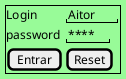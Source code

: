 @startsalt login

skinparam BackgroundColor Palegreen

{+
    Login | " Aitor"
    password | " ****"
    [Entrar] | [Reset]
}

@endsalt